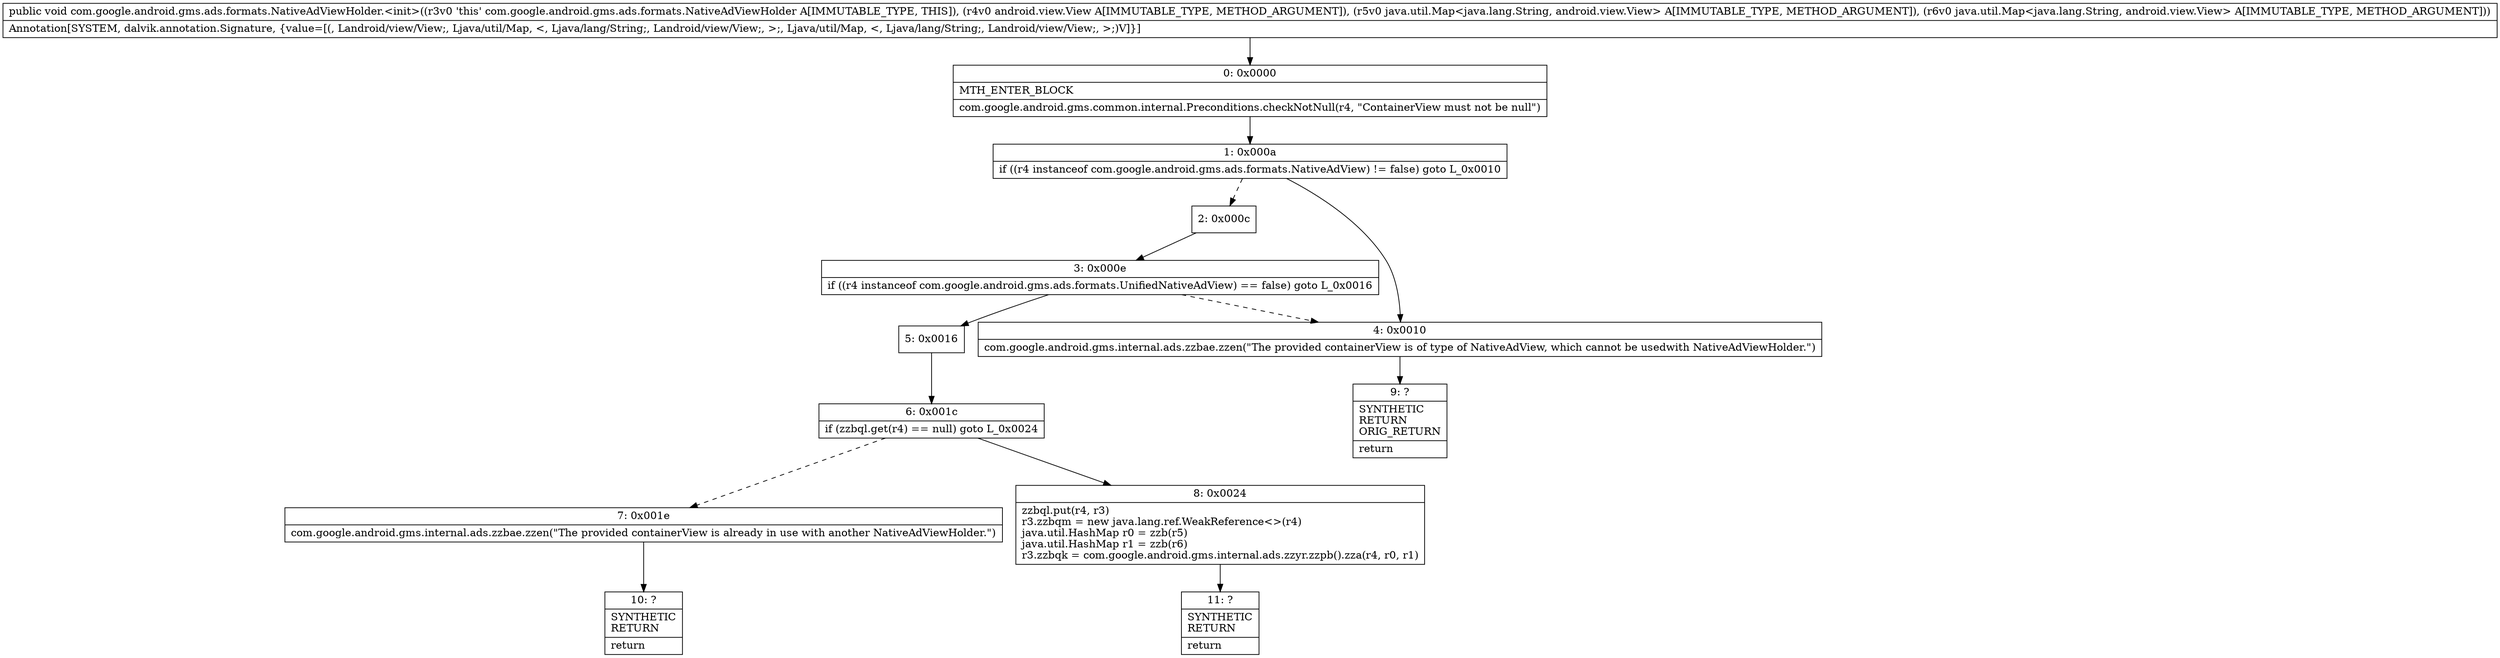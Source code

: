 digraph "CFG forcom.google.android.gms.ads.formats.NativeAdViewHolder.\<init\>(Landroid\/view\/View;Ljava\/util\/Map;Ljava\/util\/Map;)V" {
Node_0 [shape=record,label="{0\:\ 0x0000|MTH_ENTER_BLOCK\l|com.google.android.gms.common.internal.Preconditions.checkNotNull(r4, \"ContainerView must not be null\")\l}"];
Node_1 [shape=record,label="{1\:\ 0x000a|if ((r4 instanceof com.google.android.gms.ads.formats.NativeAdView) != false) goto L_0x0010\l}"];
Node_2 [shape=record,label="{2\:\ 0x000c}"];
Node_3 [shape=record,label="{3\:\ 0x000e|if ((r4 instanceof com.google.android.gms.ads.formats.UnifiedNativeAdView) == false) goto L_0x0016\l}"];
Node_4 [shape=record,label="{4\:\ 0x0010|com.google.android.gms.internal.ads.zzbae.zzen(\"The provided containerView is of type of NativeAdView, which cannot be usedwith NativeAdViewHolder.\")\l}"];
Node_5 [shape=record,label="{5\:\ 0x0016}"];
Node_6 [shape=record,label="{6\:\ 0x001c|if (zzbql.get(r4) == null) goto L_0x0024\l}"];
Node_7 [shape=record,label="{7\:\ 0x001e|com.google.android.gms.internal.ads.zzbae.zzen(\"The provided containerView is already in use with another NativeAdViewHolder.\")\l}"];
Node_8 [shape=record,label="{8\:\ 0x0024|zzbql.put(r4, r3)\lr3.zzbqm = new java.lang.ref.WeakReference\<\>(r4)\ljava.util.HashMap r0 = zzb(r5)\ljava.util.HashMap r1 = zzb(r6)\lr3.zzbqk = com.google.android.gms.internal.ads.zzyr.zzpb().zza(r4, r0, r1)\l}"];
Node_9 [shape=record,label="{9\:\ ?|SYNTHETIC\lRETURN\lORIG_RETURN\l|return\l}"];
Node_10 [shape=record,label="{10\:\ ?|SYNTHETIC\lRETURN\l|return\l}"];
Node_11 [shape=record,label="{11\:\ ?|SYNTHETIC\lRETURN\l|return\l}"];
MethodNode[shape=record,label="{public void com.google.android.gms.ads.formats.NativeAdViewHolder.\<init\>((r3v0 'this' com.google.android.gms.ads.formats.NativeAdViewHolder A[IMMUTABLE_TYPE, THIS]), (r4v0 android.view.View A[IMMUTABLE_TYPE, METHOD_ARGUMENT]), (r5v0 java.util.Map\<java.lang.String, android.view.View\> A[IMMUTABLE_TYPE, METHOD_ARGUMENT]), (r6v0 java.util.Map\<java.lang.String, android.view.View\> A[IMMUTABLE_TYPE, METHOD_ARGUMENT]))  | Annotation[SYSTEM, dalvik.annotation.Signature, \{value=[(, Landroid\/view\/View;, Ljava\/util\/Map, \<, Ljava\/lang\/String;, Landroid\/view\/View;, \>;, Ljava\/util\/Map, \<, Ljava\/lang\/String;, Landroid\/view\/View;, \>;)V]\}]\l}"];
MethodNode -> Node_0;
Node_0 -> Node_1;
Node_1 -> Node_2[style=dashed];
Node_1 -> Node_4;
Node_2 -> Node_3;
Node_3 -> Node_4[style=dashed];
Node_3 -> Node_5;
Node_4 -> Node_9;
Node_5 -> Node_6;
Node_6 -> Node_7[style=dashed];
Node_6 -> Node_8;
Node_7 -> Node_10;
Node_8 -> Node_11;
}

